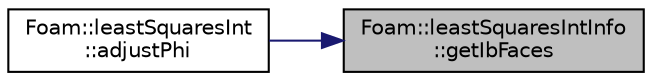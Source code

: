 digraph "Foam::leastSquaresIntInfo::getIbFaces"
{
 // LATEX_PDF_SIZE
  edge [fontname="Helvetica",fontsize="10",labelfontname="Helvetica",labelfontsize="10"];
  node [fontname="Helvetica",fontsize="10",shape=record];
  rankdir="RL";
  Node1 [label="Foam::leastSquaresIntInfo\l::getIbFaces",height=0.2,width=0.4,color="black", fillcolor="grey75", style="filled", fontcolor="black",tooltip=" "];
  Node1 -> Node2 [dir="back",color="midnightblue",fontsize="10",style="solid",fontname="Helvetica"];
  Node2 [label="Foam::leastSquaresInt\l::adjustPhi",height=0.2,width=0.4,color="black", fillcolor="white", style="filled",URL="$classFoam_1_1leastSquaresInt.html#ade561008c931dd2214a0e5494365d6b1",tooltip=" "];
}
